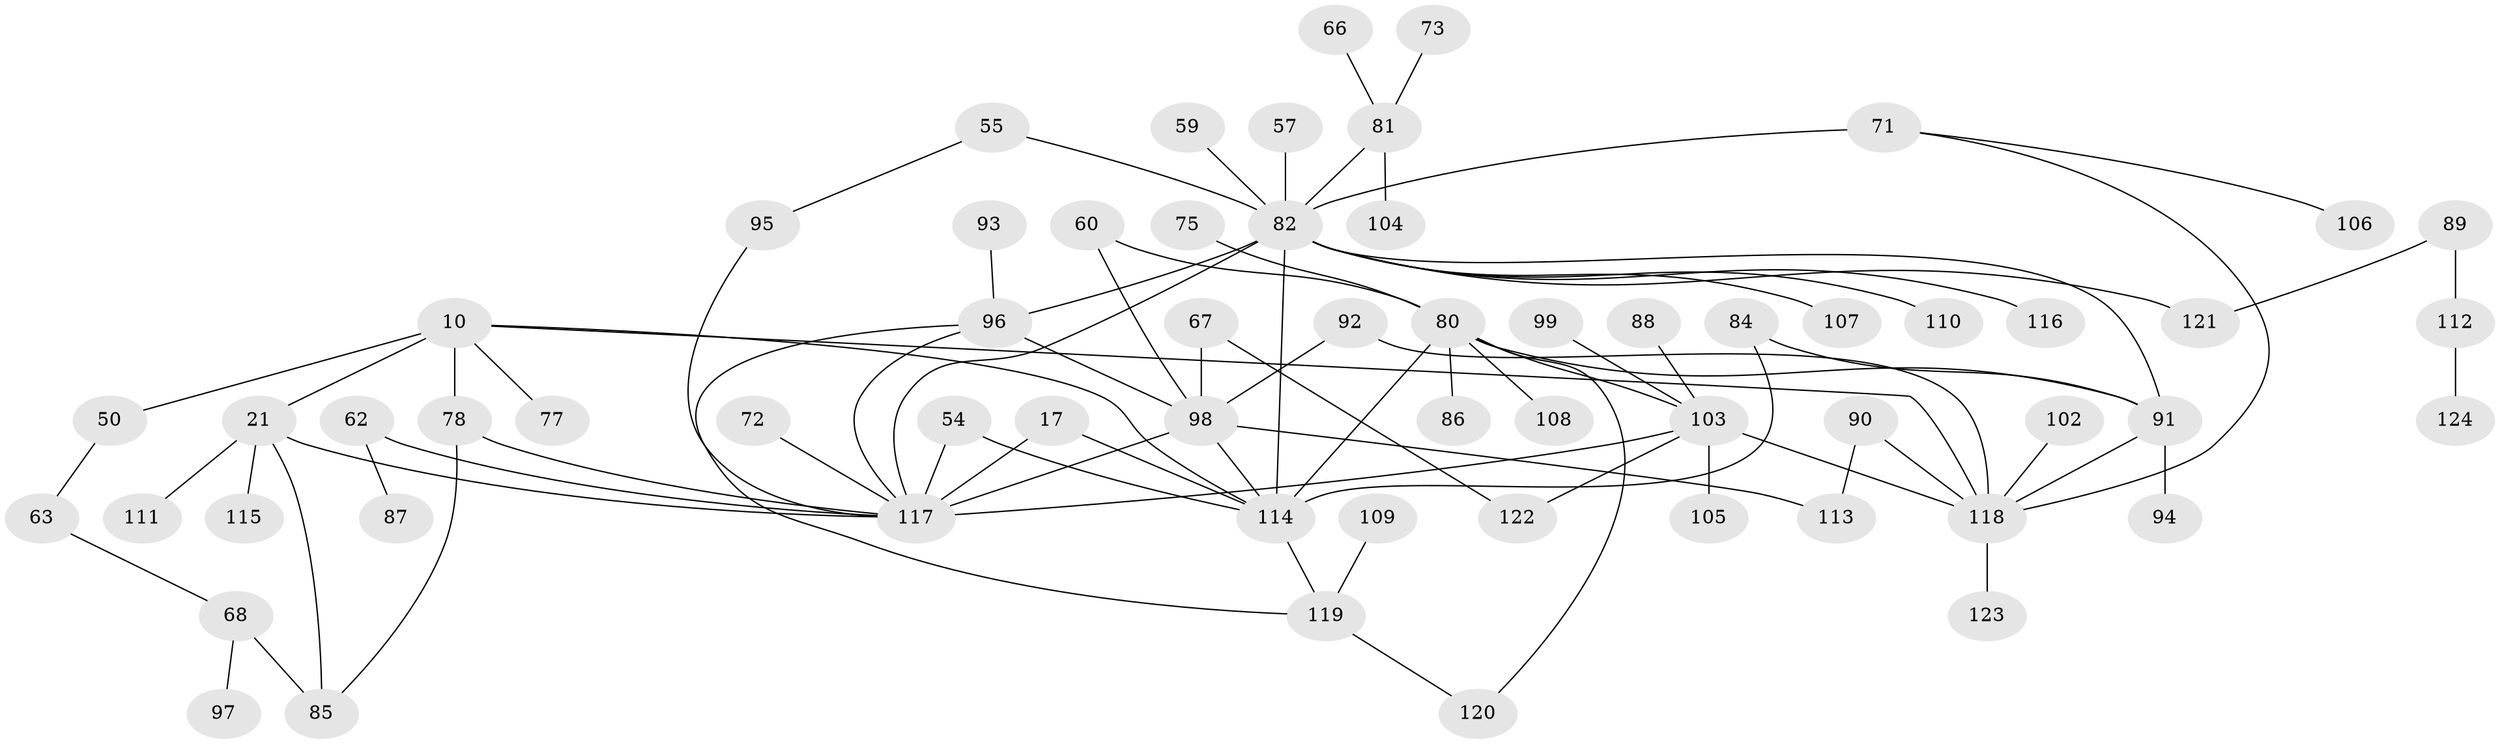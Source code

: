 // original degree distribution, {6: 0.04032258064516129, 5: 0.056451612903225805, 4: 0.11290322580645161, 3: 0.18548387096774194, 7: 0.008064516129032258, 8: 0.008064516129032258, 2: 0.3225806451612903, 1: 0.2661290322580645}
// Generated by graph-tools (version 1.1) at 2025/45/03/04/25 21:45:14]
// undirected, 62 vertices, 83 edges
graph export_dot {
graph [start="1"]
  node [color=gray90,style=filled];
  10;
  17;
  21 [super="+8"];
  50;
  54 [super="+29"];
  55;
  57;
  59;
  60;
  62 [super="+48"];
  63;
  66;
  67;
  68;
  71;
  72;
  73;
  75;
  77;
  78 [super="+42+58"];
  80 [super="+16+28"];
  81 [super="+37"];
  82 [super="+44+3"];
  84 [super="+76"];
  85 [super="+65+70"];
  86;
  87;
  88;
  89 [super="+38"];
  90;
  91 [super="+53+79"];
  92;
  93;
  94 [super="+34"];
  95;
  96 [super="+49+52+61"];
  97;
  98 [super="+45"];
  99;
  102;
  103 [super="+32+39+83"];
  104;
  105;
  106;
  107 [super="+47"];
  108;
  109;
  110;
  111;
  112;
  113;
  114 [super="+43+56+101+12"];
  115 [super="+18"];
  116 [super="+40"];
  117 [super="+11"];
  118 [super="+100+74"];
  119 [super="+69"];
  120;
  121 [super="+5"];
  122;
  123;
  124;
  10 -- 21 [weight=2];
  10 -- 50;
  10 -- 77;
  10 -- 78;
  10 -- 118;
  10 -- 114;
  17 -- 117;
  17 -- 114;
  21 -- 111;
  21 -- 117;
  21 -- 85;
  21 -- 115;
  50 -- 63;
  54 -- 117 [weight=2];
  54 -- 114;
  55 -- 95;
  55 -- 82;
  57 -- 82;
  59 -- 82;
  60 -- 98 [weight=2];
  60 -- 80;
  62 -- 117;
  62 -- 87;
  63 -- 68;
  66 -- 81;
  67 -- 122;
  67 -- 98 [weight=2];
  68 -- 97;
  68 -- 85 [weight=2];
  71 -- 82 [weight=2];
  71 -- 106;
  71 -- 118;
  72 -- 117;
  73 -- 81;
  75 -- 80;
  78 -- 117;
  78 -- 85;
  80 -- 120;
  80 -- 86;
  80 -- 108;
  80 -- 91;
  80 -- 114;
  80 -- 103;
  81 -- 104;
  81 -- 82;
  82 -- 110;
  82 -- 117;
  82 -- 121;
  82 -- 91 [weight=2];
  82 -- 114 [weight=5];
  82 -- 116;
  82 -- 107;
  82 -- 96 [weight=2];
  84 -- 91;
  84 -- 114;
  88 -- 103;
  89 -- 112;
  89 -- 121;
  90 -- 113;
  90 -- 118;
  91 -- 118;
  91 -- 94;
  92 -- 98;
  92 -- 118;
  93 -- 96;
  95 -- 117;
  96 -- 117;
  96 -- 119;
  96 -- 98;
  98 -- 113;
  98 -- 117;
  98 -- 114;
  99 -- 103;
  102 -- 118;
  103 -- 122;
  103 -- 117 [weight=3];
  103 -- 118;
  103 -- 105;
  109 -- 119;
  112 -- 124;
  114 -- 119;
  118 -- 123;
  119 -- 120;
}
